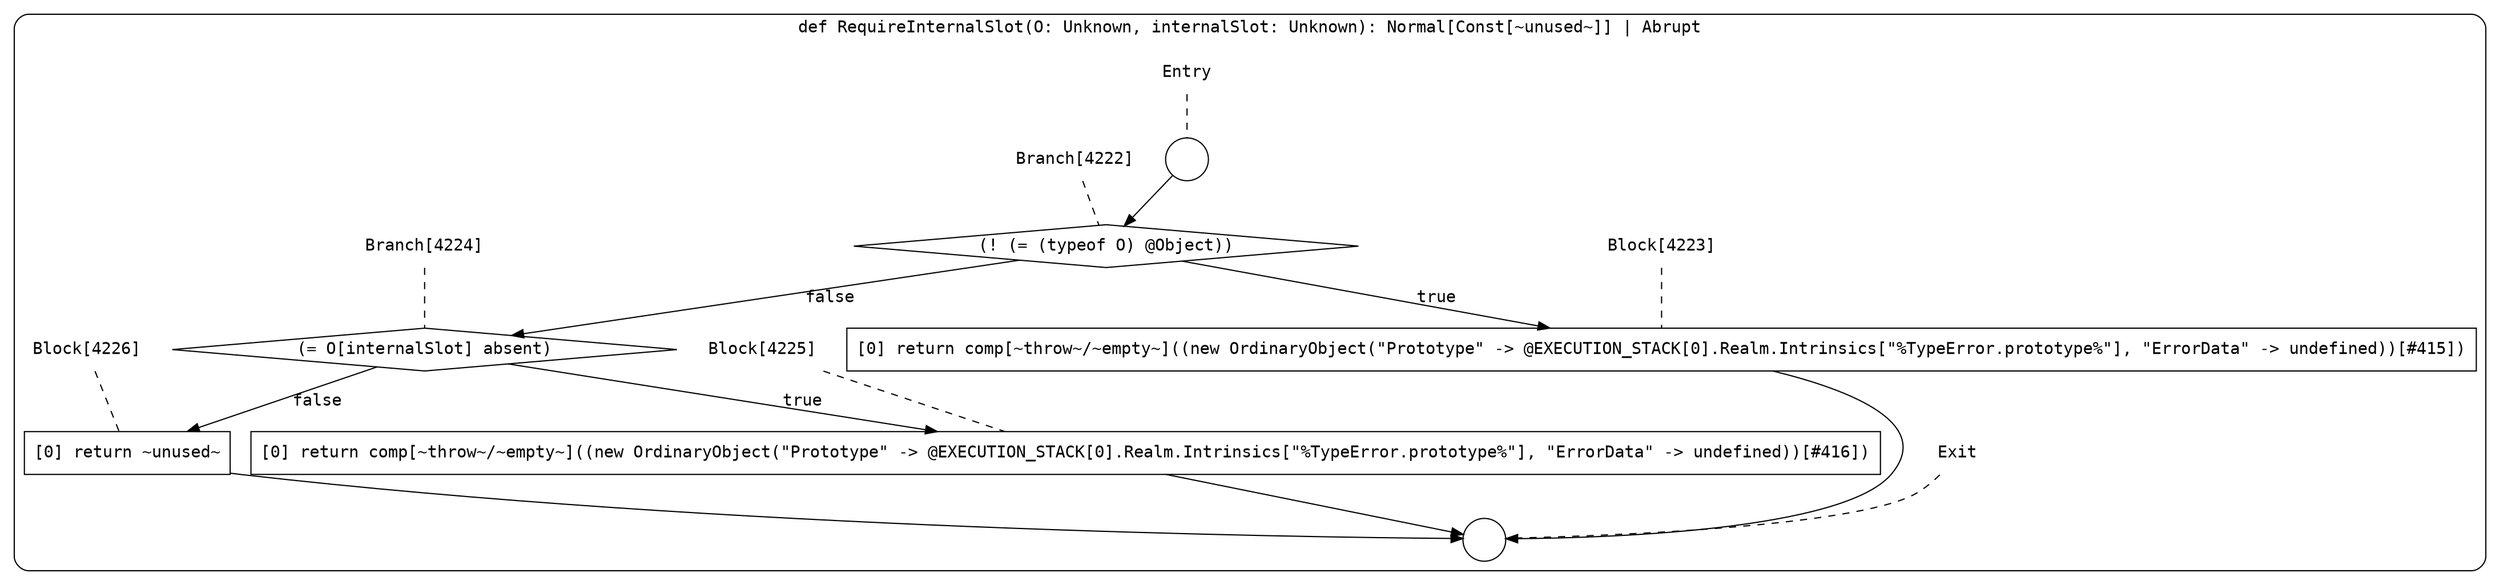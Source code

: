 digraph {
  graph [fontname = "Consolas"]
  node [fontname = "Consolas"]
  edge [fontname = "Consolas"]
  subgraph cluster1075 {
    label = "def RequireInternalSlot(O: Unknown, internalSlot: Unknown): Normal[Const[~unused~]] | Abrupt"
    style = rounded
    cluster1075_entry_name [shape=none, label=<<font color="black">Entry</font>>]
    cluster1075_entry_name -> cluster1075_entry [arrowhead=none, color="black", style=dashed]
    cluster1075_entry [shape=circle label=" " color="black" fillcolor="white" style=filled]
    cluster1075_entry -> node4222 [color="black"]
    cluster1075_exit_name [shape=none, label=<<font color="black">Exit</font>>]
    cluster1075_exit_name -> cluster1075_exit [arrowhead=none, color="black", style=dashed]
    cluster1075_exit [shape=circle label=" " color="black" fillcolor="white" style=filled]
    node4222_name [shape=none, label=<<font color="black">Branch[4222]</font>>]
    node4222_name -> node4222 [arrowhead=none, color="black", style=dashed]
    node4222 [shape=diamond, label=<<font color="black">(! (= (typeof O) @Object))</font>> color="black" fillcolor="white", style=filled]
    node4222 -> node4223 [label=<<font color="black">true</font>> color="black"]
    node4222 -> node4224 [label=<<font color="black">false</font>> color="black"]
    node4223_name [shape=none, label=<<font color="black">Block[4223]</font>>]
    node4223_name -> node4223 [arrowhead=none, color="black", style=dashed]
    node4223 [shape=box, label=<<font color="black">[0] return comp[~throw~/~empty~]((new OrdinaryObject(&quot;Prototype&quot; -&gt; @EXECUTION_STACK[0].Realm.Intrinsics[&quot;%TypeError.prototype%&quot;], &quot;ErrorData&quot; -&gt; undefined))[#415])<BR ALIGN="LEFT"/></font>> color="black" fillcolor="white", style=filled]
    node4223 -> cluster1075_exit [color="black"]
    node4224_name [shape=none, label=<<font color="black">Branch[4224]</font>>]
    node4224_name -> node4224 [arrowhead=none, color="black", style=dashed]
    node4224 [shape=diamond, label=<<font color="black">(= O[internalSlot] absent)</font>> color="black" fillcolor="white", style=filled]
    node4224 -> node4225 [label=<<font color="black">true</font>> color="black"]
    node4224 -> node4226 [label=<<font color="black">false</font>> color="black"]
    node4225_name [shape=none, label=<<font color="black">Block[4225]</font>>]
    node4225_name -> node4225 [arrowhead=none, color="black", style=dashed]
    node4225 [shape=box, label=<<font color="black">[0] return comp[~throw~/~empty~]((new OrdinaryObject(&quot;Prototype&quot; -&gt; @EXECUTION_STACK[0].Realm.Intrinsics[&quot;%TypeError.prototype%&quot;], &quot;ErrorData&quot; -&gt; undefined))[#416])<BR ALIGN="LEFT"/></font>> color="black" fillcolor="white", style=filled]
    node4225 -> cluster1075_exit [color="black"]
    node4226_name [shape=none, label=<<font color="black">Block[4226]</font>>]
    node4226_name -> node4226 [arrowhead=none, color="black", style=dashed]
    node4226 [shape=box, label=<<font color="black">[0] return ~unused~<BR ALIGN="LEFT"/></font>> color="black" fillcolor="white", style=filled]
    node4226 -> cluster1075_exit [color="black"]
  }
}